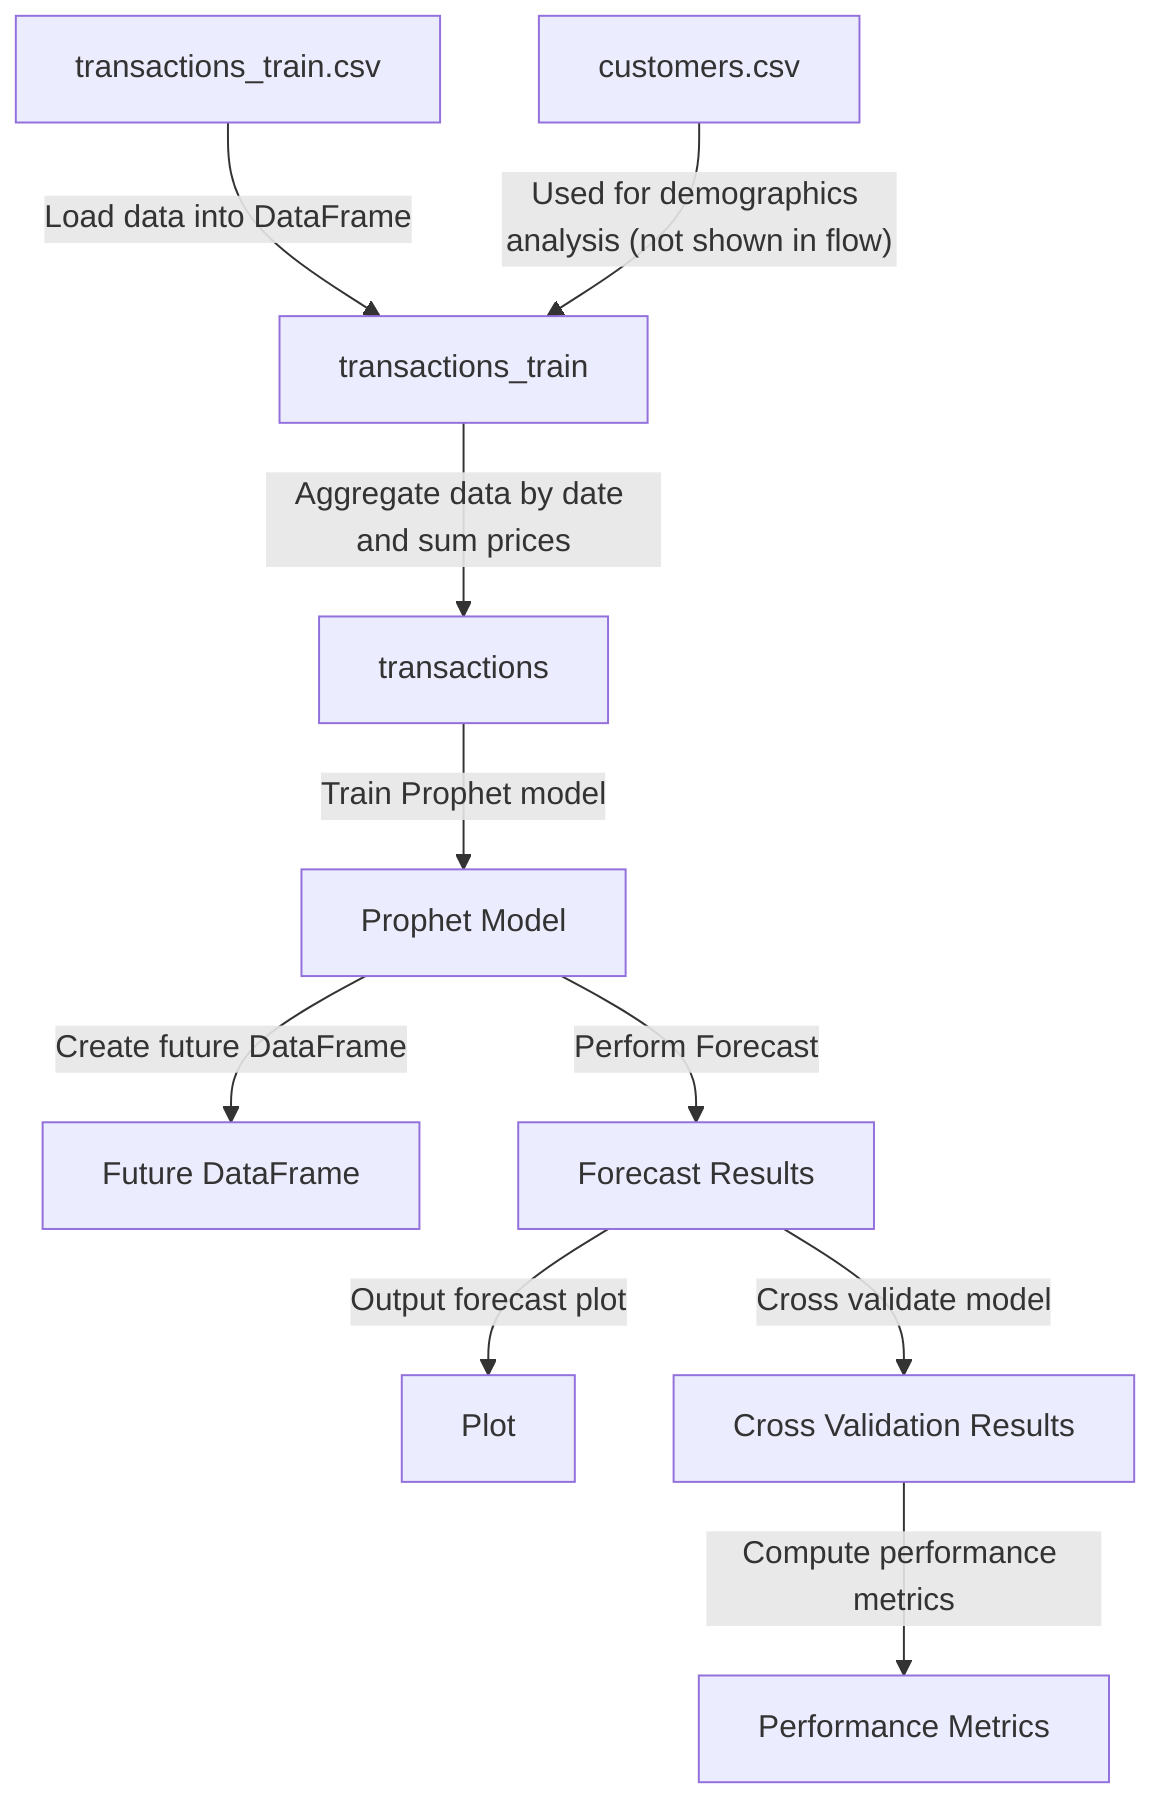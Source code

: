 %% Data Sources
flowchart TD
    A["transactions_train.csv"] -->|"Load data into DataFrame"| B["transactions_train"]
    C["customers.csv"] -->|"Used for demographics analysis (not shown in flow)"| B

    %% Data Transformation and Aggregation
    B -->|"Aggregate data by date and sum prices"| D["transactions"]

    %% Prophet Model
    D -->|"Train Prophet model"| E["Prophet Model"]
    E -->|"Create future DataFrame"| F["Future DataFrame"]
    E -->|"Perform Forecast"| G["Forecast Results"]
    G -->|"Output forecast plot"| H["Plot"]

    %% Cross Validation and Performance
    G -->|"Cross validate model"| I["Cross Validation Results"]
    I -->|"Compute performance metrics"| J["Performance Metrics"]
    
%% Additional Information
%% Prophet model uses country_holidays='US' as a hyperparameter for forecasting